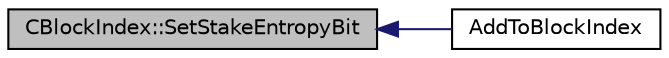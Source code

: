 digraph "CBlockIndex::SetStakeEntropyBit"
{
  edge [fontname="Helvetica",fontsize="10",labelfontname="Helvetica",labelfontsize="10"];
  node [fontname="Helvetica",fontsize="10",shape=record];
  rankdir="LR";
  Node388 [label="CBlockIndex::SetStakeEntropyBit",height=0.2,width=0.4,color="black", fillcolor="grey75", style="filled", fontcolor="black"];
  Node388 -> Node389 [dir="back",color="midnightblue",fontsize="10",style="solid",fontname="Helvetica"];
  Node389 [label="AddToBlockIndex",height=0.2,width=0.4,color="black", fillcolor="white", style="filled",URL="$main_8cpp.html#acfdf6cde860f1f415882d69a562c40ee"];
}
